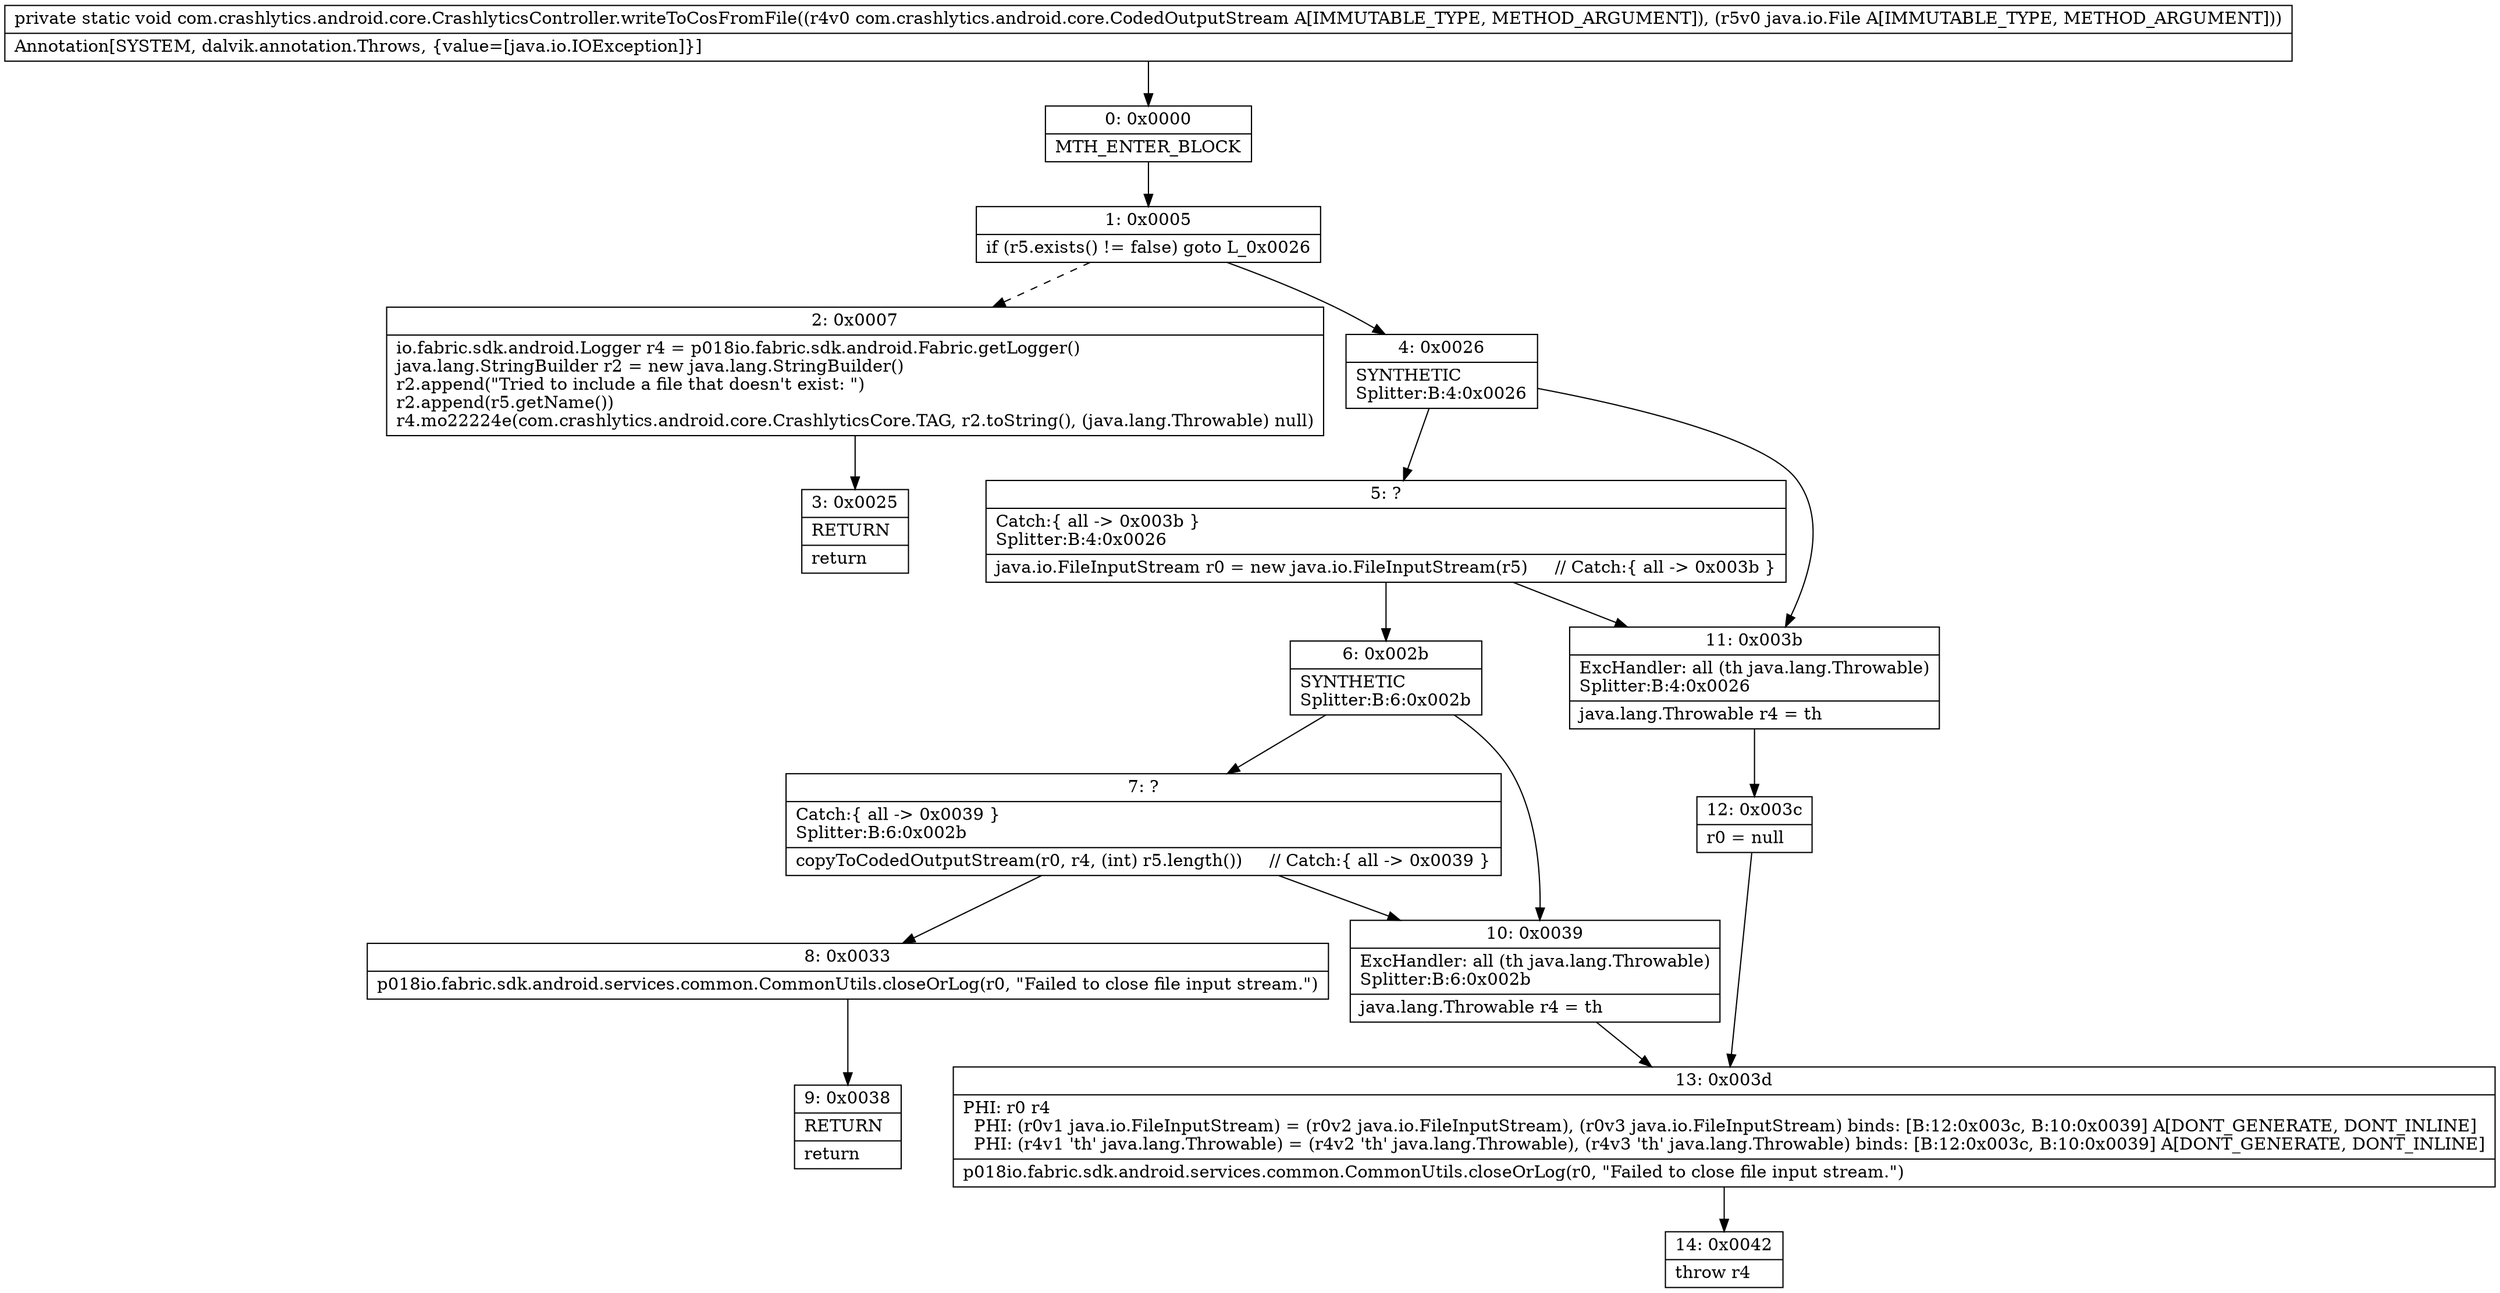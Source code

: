 digraph "CFG forcom.crashlytics.android.core.CrashlyticsController.writeToCosFromFile(Lcom\/crashlytics\/android\/core\/CodedOutputStream;Ljava\/io\/File;)V" {
Node_0 [shape=record,label="{0\:\ 0x0000|MTH_ENTER_BLOCK\l}"];
Node_1 [shape=record,label="{1\:\ 0x0005|if (r5.exists() != false) goto L_0x0026\l}"];
Node_2 [shape=record,label="{2\:\ 0x0007|io.fabric.sdk.android.Logger r4 = p018io.fabric.sdk.android.Fabric.getLogger()\ljava.lang.StringBuilder r2 = new java.lang.StringBuilder()\lr2.append(\"Tried to include a file that doesn't exist: \")\lr2.append(r5.getName())\lr4.mo22224e(com.crashlytics.android.core.CrashlyticsCore.TAG, r2.toString(), (java.lang.Throwable) null)\l}"];
Node_3 [shape=record,label="{3\:\ 0x0025|RETURN\l|return\l}"];
Node_4 [shape=record,label="{4\:\ 0x0026|SYNTHETIC\lSplitter:B:4:0x0026\l}"];
Node_5 [shape=record,label="{5\:\ ?|Catch:\{ all \-\> 0x003b \}\lSplitter:B:4:0x0026\l|java.io.FileInputStream r0 = new java.io.FileInputStream(r5)     \/\/ Catch:\{ all \-\> 0x003b \}\l}"];
Node_6 [shape=record,label="{6\:\ 0x002b|SYNTHETIC\lSplitter:B:6:0x002b\l}"];
Node_7 [shape=record,label="{7\:\ ?|Catch:\{ all \-\> 0x0039 \}\lSplitter:B:6:0x002b\l|copyToCodedOutputStream(r0, r4, (int) r5.length())     \/\/ Catch:\{ all \-\> 0x0039 \}\l}"];
Node_8 [shape=record,label="{8\:\ 0x0033|p018io.fabric.sdk.android.services.common.CommonUtils.closeOrLog(r0, \"Failed to close file input stream.\")\l}"];
Node_9 [shape=record,label="{9\:\ 0x0038|RETURN\l|return\l}"];
Node_10 [shape=record,label="{10\:\ 0x0039|ExcHandler: all (th java.lang.Throwable)\lSplitter:B:6:0x002b\l|java.lang.Throwable r4 = th\l}"];
Node_11 [shape=record,label="{11\:\ 0x003b|ExcHandler: all (th java.lang.Throwable)\lSplitter:B:4:0x0026\l|java.lang.Throwable r4 = th\l}"];
Node_12 [shape=record,label="{12\:\ 0x003c|r0 = null\l}"];
Node_13 [shape=record,label="{13\:\ 0x003d|PHI: r0 r4 \l  PHI: (r0v1 java.io.FileInputStream) = (r0v2 java.io.FileInputStream), (r0v3 java.io.FileInputStream) binds: [B:12:0x003c, B:10:0x0039] A[DONT_GENERATE, DONT_INLINE]\l  PHI: (r4v1 'th' java.lang.Throwable) = (r4v2 'th' java.lang.Throwable), (r4v3 'th' java.lang.Throwable) binds: [B:12:0x003c, B:10:0x0039] A[DONT_GENERATE, DONT_INLINE]\l|p018io.fabric.sdk.android.services.common.CommonUtils.closeOrLog(r0, \"Failed to close file input stream.\")\l}"];
Node_14 [shape=record,label="{14\:\ 0x0042|throw r4\l}"];
MethodNode[shape=record,label="{private static void com.crashlytics.android.core.CrashlyticsController.writeToCosFromFile((r4v0 com.crashlytics.android.core.CodedOutputStream A[IMMUTABLE_TYPE, METHOD_ARGUMENT]), (r5v0 java.io.File A[IMMUTABLE_TYPE, METHOD_ARGUMENT]))  | Annotation[SYSTEM, dalvik.annotation.Throws, \{value=[java.io.IOException]\}]\l}"];
MethodNode -> Node_0;
Node_0 -> Node_1;
Node_1 -> Node_2[style=dashed];
Node_1 -> Node_4;
Node_2 -> Node_3;
Node_4 -> Node_5;
Node_4 -> Node_11;
Node_5 -> Node_6;
Node_5 -> Node_11;
Node_6 -> Node_7;
Node_6 -> Node_10;
Node_7 -> Node_8;
Node_7 -> Node_10;
Node_8 -> Node_9;
Node_10 -> Node_13;
Node_11 -> Node_12;
Node_12 -> Node_13;
Node_13 -> Node_14;
}

